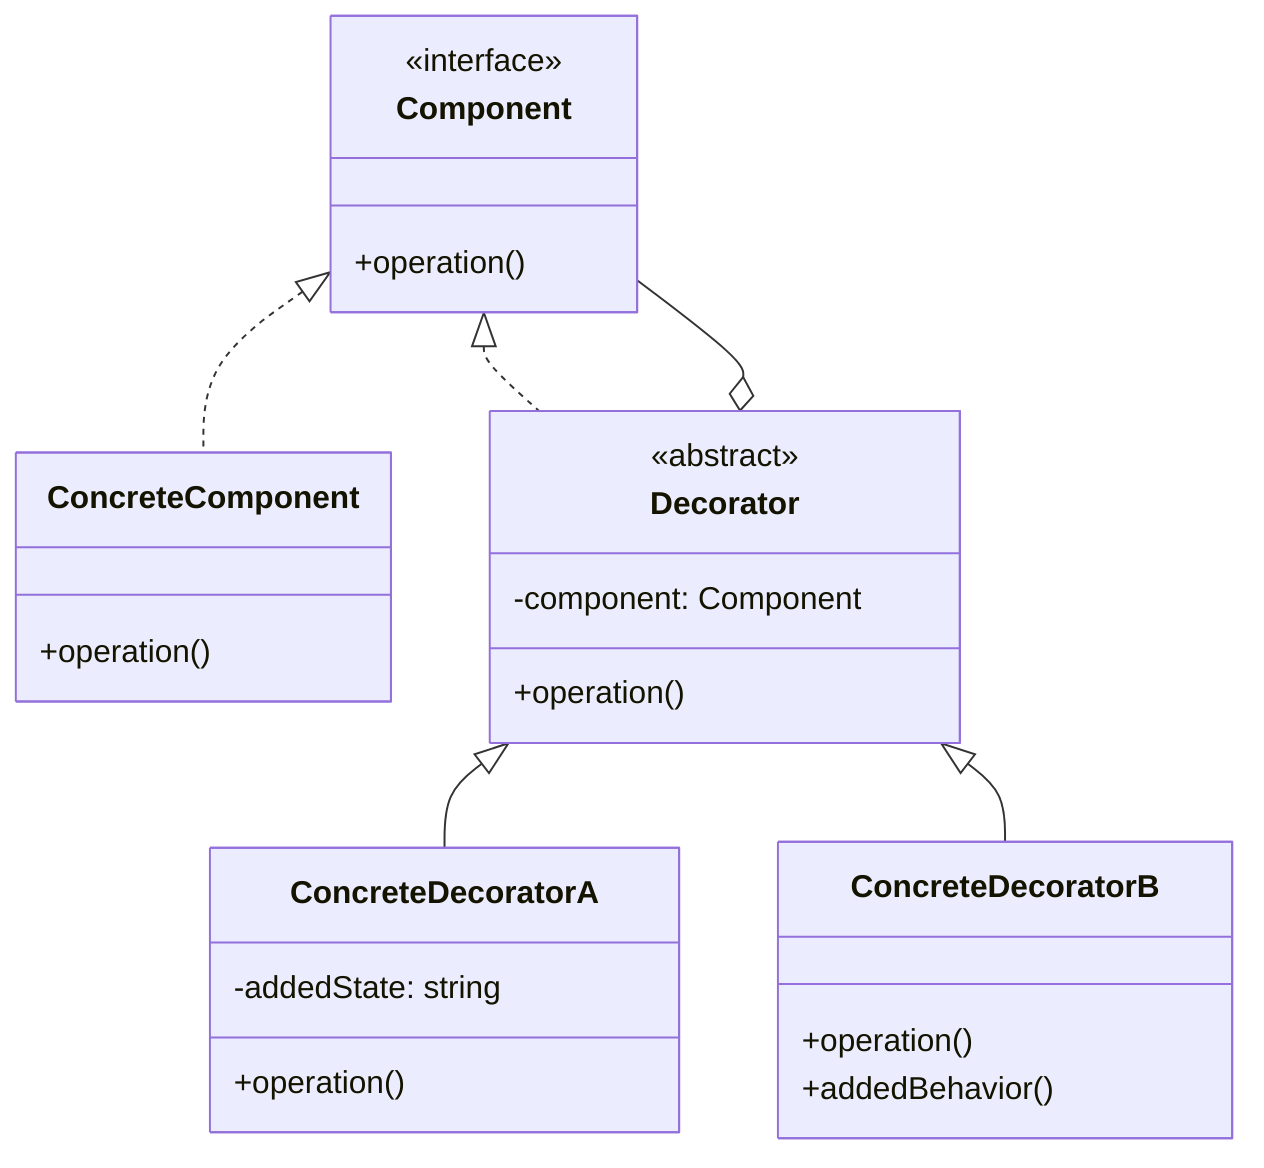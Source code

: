 classDiagram
    class Component {
        <<interface>>
        +operation()
    }
    class ConcreteComponent {
        +operation()
    }
    class Decorator {
        <<abstract>>
        -component: Component
        +operation()
    }
    class ConcreteDecoratorA {
        -addedState: string
        +operation()
    }
    class ConcreteDecoratorB {
        +operation()
        +addedBehavior()
    }
    Component <|.. ConcreteComponent
    Component <|.. Decorator
    Decorator <|-- ConcreteDecoratorA
    Decorator <|-- ConcreteDecoratorB
    Decorator o-- Component